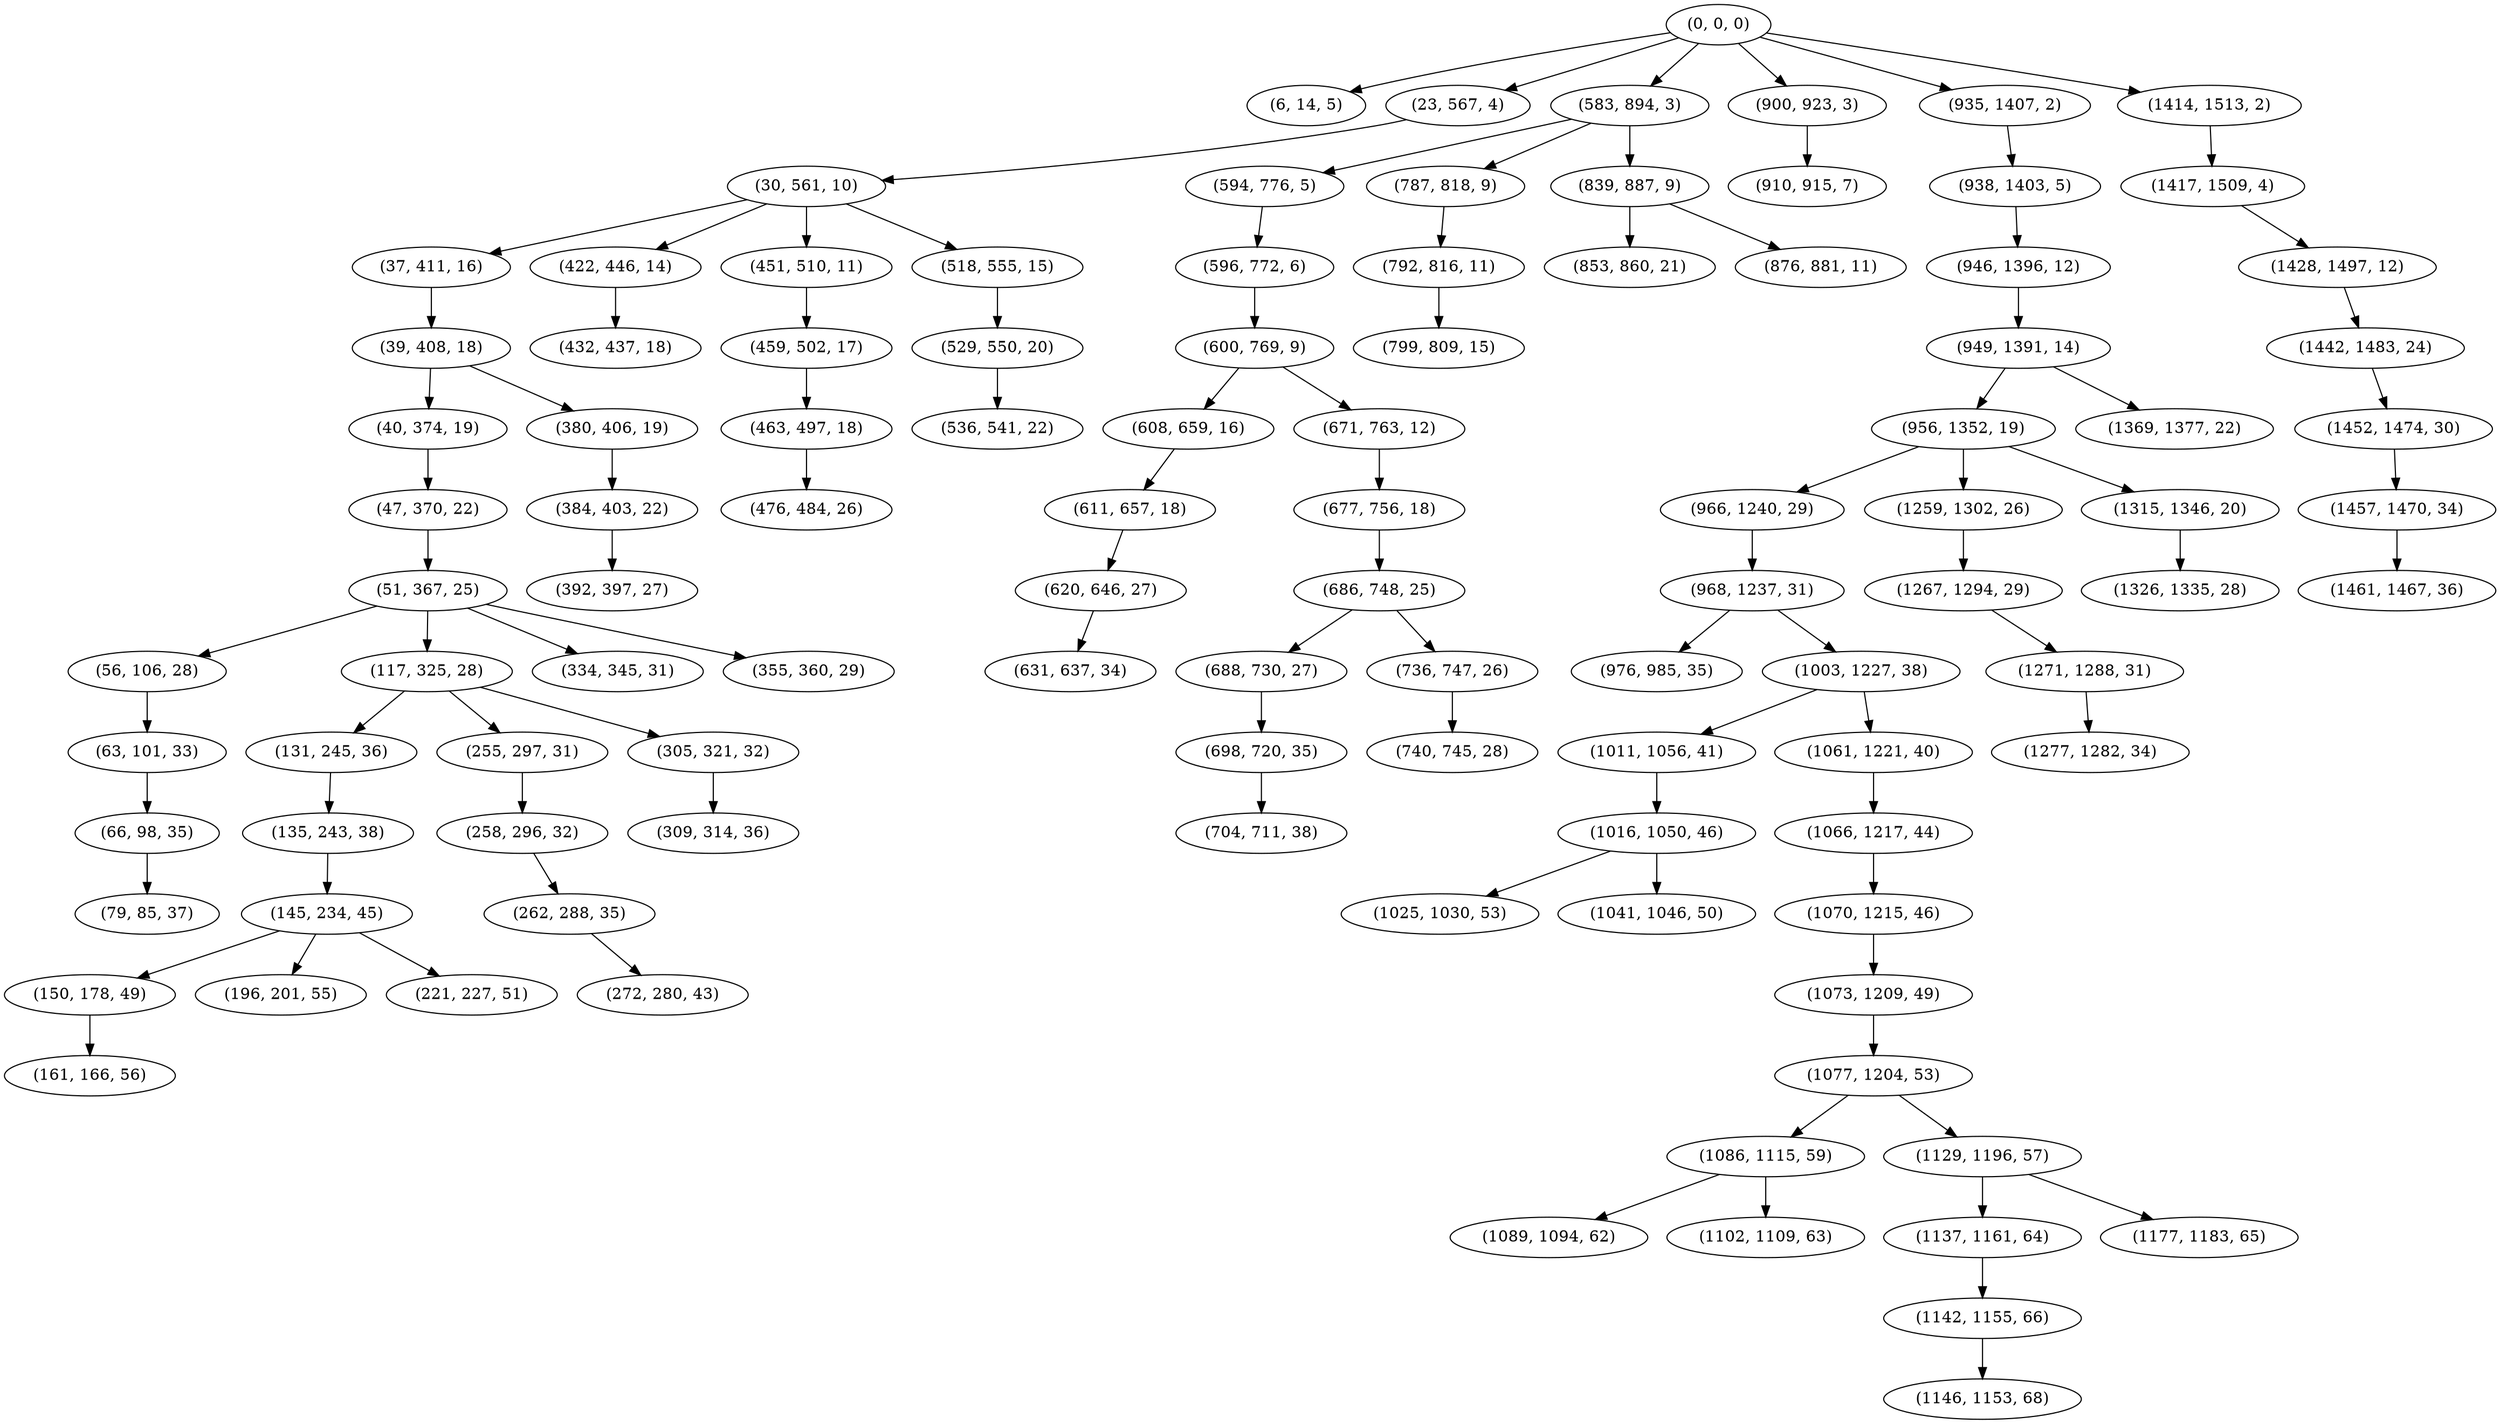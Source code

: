 digraph tree {
    "(0, 0, 0)";
    "(6, 14, 5)";
    "(23, 567, 4)";
    "(30, 561, 10)";
    "(37, 411, 16)";
    "(39, 408, 18)";
    "(40, 374, 19)";
    "(47, 370, 22)";
    "(51, 367, 25)";
    "(56, 106, 28)";
    "(63, 101, 33)";
    "(66, 98, 35)";
    "(79, 85, 37)";
    "(117, 325, 28)";
    "(131, 245, 36)";
    "(135, 243, 38)";
    "(145, 234, 45)";
    "(150, 178, 49)";
    "(161, 166, 56)";
    "(196, 201, 55)";
    "(221, 227, 51)";
    "(255, 297, 31)";
    "(258, 296, 32)";
    "(262, 288, 35)";
    "(272, 280, 43)";
    "(305, 321, 32)";
    "(309, 314, 36)";
    "(334, 345, 31)";
    "(355, 360, 29)";
    "(380, 406, 19)";
    "(384, 403, 22)";
    "(392, 397, 27)";
    "(422, 446, 14)";
    "(432, 437, 18)";
    "(451, 510, 11)";
    "(459, 502, 17)";
    "(463, 497, 18)";
    "(476, 484, 26)";
    "(518, 555, 15)";
    "(529, 550, 20)";
    "(536, 541, 22)";
    "(583, 894, 3)";
    "(594, 776, 5)";
    "(596, 772, 6)";
    "(600, 769, 9)";
    "(608, 659, 16)";
    "(611, 657, 18)";
    "(620, 646, 27)";
    "(631, 637, 34)";
    "(671, 763, 12)";
    "(677, 756, 18)";
    "(686, 748, 25)";
    "(688, 730, 27)";
    "(698, 720, 35)";
    "(704, 711, 38)";
    "(736, 747, 26)";
    "(740, 745, 28)";
    "(787, 818, 9)";
    "(792, 816, 11)";
    "(799, 809, 15)";
    "(839, 887, 9)";
    "(853, 860, 21)";
    "(876, 881, 11)";
    "(900, 923, 3)";
    "(910, 915, 7)";
    "(935, 1407, 2)";
    "(938, 1403, 5)";
    "(946, 1396, 12)";
    "(949, 1391, 14)";
    "(956, 1352, 19)";
    "(966, 1240, 29)";
    "(968, 1237, 31)";
    "(976, 985, 35)";
    "(1003, 1227, 38)";
    "(1011, 1056, 41)";
    "(1016, 1050, 46)";
    "(1025, 1030, 53)";
    "(1041, 1046, 50)";
    "(1061, 1221, 40)";
    "(1066, 1217, 44)";
    "(1070, 1215, 46)";
    "(1073, 1209, 49)";
    "(1077, 1204, 53)";
    "(1086, 1115, 59)";
    "(1089, 1094, 62)";
    "(1102, 1109, 63)";
    "(1129, 1196, 57)";
    "(1137, 1161, 64)";
    "(1142, 1155, 66)";
    "(1146, 1153, 68)";
    "(1177, 1183, 65)";
    "(1259, 1302, 26)";
    "(1267, 1294, 29)";
    "(1271, 1288, 31)";
    "(1277, 1282, 34)";
    "(1315, 1346, 20)";
    "(1326, 1335, 28)";
    "(1369, 1377, 22)";
    "(1414, 1513, 2)";
    "(1417, 1509, 4)";
    "(1428, 1497, 12)";
    "(1442, 1483, 24)";
    "(1452, 1474, 30)";
    "(1457, 1470, 34)";
    "(1461, 1467, 36)";
    "(0, 0, 0)" -> "(6, 14, 5)";
    "(0, 0, 0)" -> "(23, 567, 4)";
    "(0, 0, 0)" -> "(583, 894, 3)";
    "(0, 0, 0)" -> "(900, 923, 3)";
    "(0, 0, 0)" -> "(935, 1407, 2)";
    "(0, 0, 0)" -> "(1414, 1513, 2)";
    "(23, 567, 4)" -> "(30, 561, 10)";
    "(30, 561, 10)" -> "(37, 411, 16)";
    "(30, 561, 10)" -> "(422, 446, 14)";
    "(30, 561, 10)" -> "(451, 510, 11)";
    "(30, 561, 10)" -> "(518, 555, 15)";
    "(37, 411, 16)" -> "(39, 408, 18)";
    "(39, 408, 18)" -> "(40, 374, 19)";
    "(39, 408, 18)" -> "(380, 406, 19)";
    "(40, 374, 19)" -> "(47, 370, 22)";
    "(47, 370, 22)" -> "(51, 367, 25)";
    "(51, 367, 25)" -> "(56, 106, 28)";
    "(51, 367, 25)" -> "(117, 325, 28)";
    "(51, 367, 25)" -> "(334, 345, 31)";
    "(51, 367, 25)" -> "(355, 360, 29)";
    "(56, 106, 28)" -> "(63, 101, 33)";
    "(63, 101, 33)" -> "(66, 98, 35)";
    "(66, 98, 35)" -> "(79, 85, 37)";
    "(117, 325, 28)" -> "(131, 245, 36)";
    "(117, 325, 28)" -> "(255, 297, 31)";
    "(117, 325, 28)" -> "(305, 321, 32)";
    "(131, 245, 36)" -> "(135, 243, 38)";
    "(135, 243, 38)" -> "(145, 234, 45)";
    "(145, 234, 45)" -> "(150, 178, 49)";
    "(145, 234, 45)" -> "(196, 201, 55)";
    "(145, 234, 45)" -> "(221, 227, 51)";
    "(150, 178, 49)" -> "(161, 166, 56)";
    "(255, 297, 31)" -> "(258, 296, 32)";
    "(258, 296, 32)" -> "(262, 288, 35)";
    "(262, 288, 35)" -> "(272, 280, 43)";
    "(305, 321, 32)" -> "(309, 314, 36)";
    "(380, 406, 19)" -> "(384, 403, 22)";
    "(384, 403, 22)" -> "(392, 397, 27)";
    "(422, 446, 14)" -> "(432, 437, 18)";
    "(451, 510, 11)" -> "(459, 502, 17)";
    "(459, 502, 17)" -> "(463, 497, 18)";
    "(463, 497, 18)" -> "(476, 484, 26)";
    "(518, 555, 15)" -> "(529, 550, 20)";
    "(529, 550, 20)" -> "(536, 541, 22)";
    "(583, 894, 3)" -> "(594, 776, 5)";
    "(583, 894, 3)" -> "(787, 818, 9)";
    "(583, 894, 3)" -> "(839, 887, 9)";
    "(594, 776, 5)" -> "(596, 772, 6)";
    "(596, 772, 6)" -> "(600, 769, 9)";
    "(600, 769, 9)" -> "(608, 659, 16)";
    "(600, 769, 9)" -> "(671, 763, 12)";
    "(608, 659, 16)" -> "(611, 657, 18)";
    "(611, 657, 18)" -> "(620, 646, 27)";
    "(620, 646, 27)" -> "(631, 637, 34)";
    "(671, 763, 12)" -> "(677, 756, 18)";
    "(677, 756, 18)" -> "(686, 748, 25)";
    "(686, 748, 25)" -> "(688, 730, 27)";
    "(686, 748, 25)" -> "(736, 747, 26)";
    "(688, 730, 27)" -> "(698, 720, 35)";
    "(698, 720, 35)" -> "(704, 711, 38)";
    "(736, 747, 26)" -> "(740, 745, 28)";
    "(787, 818, 9)" -> "(792, 816, 11)";
    "(792, 816, 11)" -> "(799, 809, 15)";
    "(839, 887, 9)" -> "(853, 860, 21)";
    "(839, 887, 9)" -> "(876, 881, 11)";
    "(900, 923, 3)" -> "(910, 915, 7)";
    "(935, 1407, 2)" -> "(938, 1403, 5)";
    "(938, 1403, 5)" -> "(946, 1396, 12)";
    "(946, 1396, 12)" -> "(949, 1391, 14)";
    "(949, 1391, 14)" -> "(956, 1352, 19)";
    "(949, 1391, 14)" -> "(1369, 1377, 22)";
    "(956, 1352, 19)" -> "(966, 1240, 29)";
    "(956, 1352, 19)" -> "(1259, 1302, 26)";
    "(956, 1352, 19)" -> "(1315, 1346, 20)";
    "(966, 1240, 29)" -> "(968, 1237, 31)";
    "(968, 1237, 31)" -> "(976, 985, 35)";
    "(968, 1237, 31)" -> "(1003, 1227, 38)";
    "(1003, 1227, 38)" -> "(1011, 1056, 41)";
    "(1003, 1227, 38)" -> "(1061, 1221, 40)";
    "(1011, 1056, 41)" -> "(1016, 1050, 46)";
    "(1016, 1050, 46)" -> "(1025, 1030, 53)";
    "(1016, 1050, 46)" -> "(1041, 1046, 50)";
    "(1061, 1221, 40)" -> "(1066, 1217, 44)";
    "(1066, 1217, 44)" -> "(1070, 1215, 46)";
    "(1070, 1215, 46)" -> "(1073, 1209, 49)";
    "(1073, 1209, 49)" -> "(1077, 1204, 53)";
    "(1077, 1204, 53)" -> "(1086, 1115, 59)";
    "(1077, 1204, 53)" -> "(1129, 1196, 57)";
    "(1086, 1115, 59)" -> "(1089, 1094, 62)";
    "(1086, 1115, 59)" -> "(1102, 1109, 63)";
    "(1129, 1196, 57)" -> "(1137, 1161, 64)";
    "(1129, 1196, 57)" -> "(1177, 1183, 65)";
    "(1137, 1161, 64)" -> "(1142, 1155, 66)";
    "(1142, 1155, 66)" -> "(1146, 1153, 68)";
    "(1259, 1302, 26)" -> "(1267, 1294, 29)";
    "(1267, 1294, 29)" -> "(1271, 1288, 31)";
    "(1271, 1288, 31)" -> "(1277, 1282, 34)";
    "(1315, 1346, 20)" -> "(1326, 1335, 28)";
    "(1414, 1513, 2)" -> "(1417, 1509, 4)";
    "(1417, 1509, 4)" -> "(1428, 1497, 12)";
    "(1428, 1497, 12)" -> "(1442, 1483, 24)";
    "(1442, 1483, 24)" -> "(1452, 1474, 30)";
    "(1452, 1474, 30)" -> "(1457, 1470, 34)";
    "(1457, 1470, 34)" -> "(1461, 1467, 36)";
}
